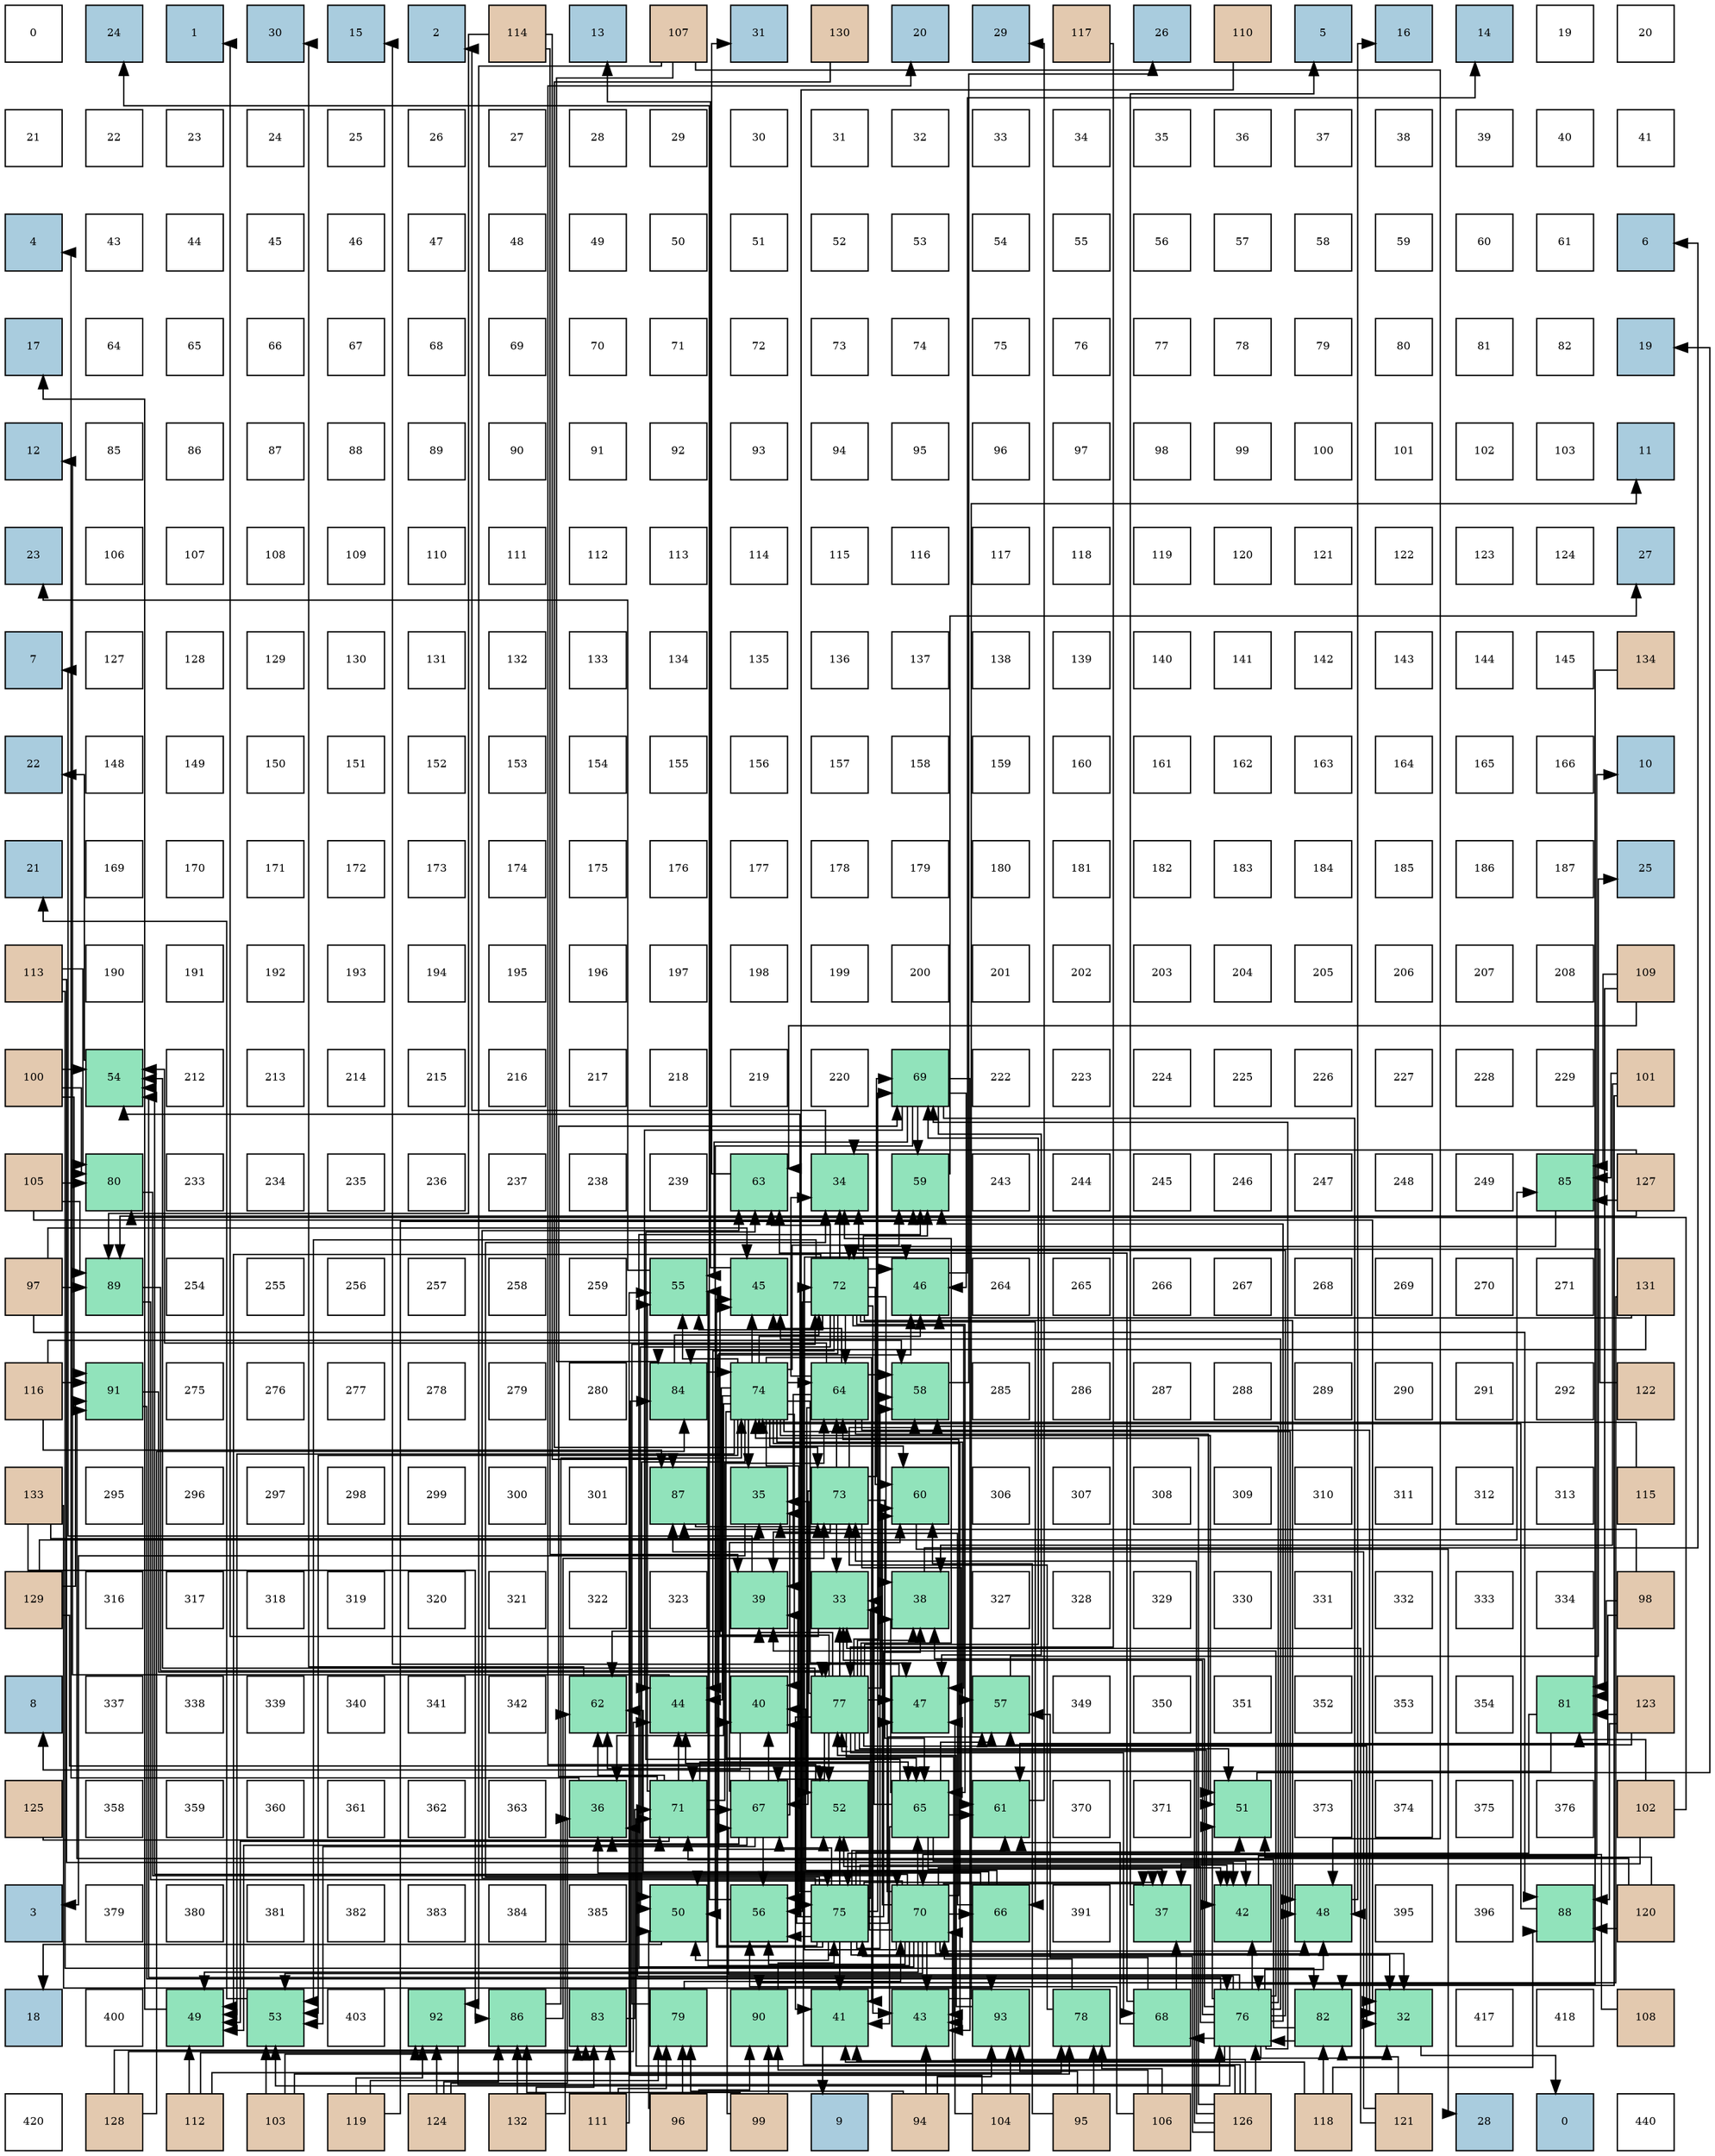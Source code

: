digraph layout{
 rankdir=TB;
 splines=ortho;
 node [style=filled shape=square fixedsize=true width=0.6];
0[label="0", fontsize=8, fillcolor="#ffffff"];
1[label="24", fontsize=8, fillcolor="#a9ccde"];
2[label="1", fontsize=8, fillcolor="#a9ccde"];
3[label="30", fontsize=8, fillcolor="#a9ccde"];
4[label="15", fontsize=8, fillcolor="#a9ccde"];
5[label="2", fontsize=8, fillcolor="#a9ccde"];
6[label="114", fontsize=8, fillcolor="#e3c9af"];
7[label="13", fontsize=8, fillcolor="#a9ccde"];
8[label="107", fontsize=8, fillcolor="#e3c9af"];
9[label="31", fontsize=8, fillcolor="#a9ccde"];
10[label="130", fontsize=8, fillcolor="#e3c9af"];
11[label="20", fontsize=8, fillcolor="#a9ccde"];
12[label="29", fontsize=8, fillcolor="#a9ccde"];
13[label="117", fontsize=8, fillcolor="#e3c9af"];
14[label="26", fontsize=8, fillcolor="#a9ccde"];
15[label="110", fontsize=8, fillcolor="#e3c9af"];
16[label="5", fontsize=8, fillcolor="#a9ccde"];
17[label="16", fontsize=8, fillcolor="#a9ccde"];
18[label="14", fontsize=8, fillcolor="#a9ccde"];
19[label="19", fontsize=8, fillcolor="#ffffff"];
20[label="20", fontsize=8, fillcolor="#ffffff"];
21[label="21", fontsize=8, fillcolor="#ffffff"];
22[label="22", fontsize=8, fillcolor="#ffffff"];
23[label="23", fontsize=8, fillcolor="#ffffff"];
24[label="24", fontsize=8, fillcolor="#ffffff"];
25[label="25", fontsize=8, fillcolor="#ffffff"];
26[label="26", fontsize=8, fillcolor="#ffffff"];
27[label="27", fontsize=8, fillcolor="#ffffff"];
28[label="28", fontsize=8, fillcolor="#ffffff"];
29[label="29", fontsize=8, fillcolor="#ffffff"];
30[label="30", fontsize=8, fillcolor="#ffffff"];
31[label="31", fontsize=8, fillcolor="#ffffff"];
32[label="32", fontsize=8, fillcolor="#ffffff"];
33[label="33", fontsize=8, fillcolor="#ffffff"];
34[label="34", fontsize=8, fillcolor="#ffffff"];
35[label="35", fontsize=8, fillcolor="#ffffff"];
36[label="36", fontsize=8, fillcolor="#ffffff"];
37[label="37", fontsize=8, fillcolor="#ffffff"];
38[label="38", fontsize=8, fillcolor="#ffffff"];
39[label="39", fontsize=8, fillcolor="#ffffff"];
40[label="40", fontsize=8, fillcolor="#ffffff"];
41[label="41", fontsize=8, fillcolor="#ffffff"];
42[label="4", fontsize=8, fillcolor="#a9ccde"];
43[label="43", fontsize=8, fillcolor="#ffffff"];
44[label="44", fontsize=8, fillcolor="#ffffff"];
45[label="45", fontsize=8, fillcolor="#ffffff"];
46[label="46", fontsize=8, fillcolor="#ffffff"];
47[label="47", fontsize=8, fillcolor="#ffffff"];
48[label="48", fontsize=8, fillcolor="#ffffff"];
49[label="49", fontsize=8, fillcolor="#ffffff"];
50[label="50", fontsize=8, fillcolor="#ffffff"];
51[label="51", fontsize=8, fillcolor="#ffffff"];
52[label="52", fontsize=8, fillcolor="#ffffff"];
53[label="53", fontsize=8, fillcolor="#ffffff"];
54[label="54", fontsize=8, fillcolor="#ffffff"];
55[label="55", fontsize=8, fillcolor="#ffffff"];
56[label="56", fontsize=8, fillcolor="#ffffff"];
57[label="57", fontsize=8, fillcolor="#ffffff"];
58[label="58", fontsize=8, fillcolor="#ffffff"];
59[label="59", fontsize=8, fillcolor="#ffffff"];
60[label="60", fontsize=8, fillcolor="#ffffff"];
61[label="61", fontsize=8, fillcolor="#ffffff"];
62[label="6", fontsize=8, fillcolor="#a9ccde"];
63[label="17", fontsize=8, fillcolor="#a9ccde"];
64[label="64", fontsize=8, fillcolor="#ffffff"];
65[label="65", fontsize=8, fillcolor="#ffffff"];
66[label="66", fontsize=8, fillcolor="#ffffff"];
67[label="67", fontsize=8, fillcolor="#ffffff"];
68[label="68", fontsize=8, fillcolor="#ffffff"];
69[label="69", fontsize=8, fillcolor="#ffffff"];
70[label="70", fontsize=8, fillcolor="#ffffff"];
71[label="71", fontsize=8, fillcolor="#ffffff"];
72[label="72", fontsize=8, fillcolor="#ffffff"];
73[label="73", fontsize=8, fillcolor="#ffffff"];
74[label="74", fontsize=8, fillcolor="#ffffff"];
75[label="75", fontsize=8, fillcolor="#ffffff"];
76[label="76", fontsize=8, fillcolor="#ffffff"];
77[label="77", fontsize=8, fillcolor="#ffffff"];
78[label="78", fontsize=8, fillcolor="#ffffff"];
79[label="79", fontsize=8, fillcolor="#ffffff"];
80[label="80", fontsize=8, fillcolor="#ffffff"];
81[label="81", fontsize=8, fillcolor="#ffffff"];
82[label="82", fontsize=8, fillcolor="#ffffff"];
83[label="19", fontsize=8, fillcolor="#a9ccde"];
84[label="12", fontsize=8, fillcolor="#a9ccde"];
85[label="85", fontsize=8, fillcolor="#ffffff"];
86[label="86", fontsize=8, fillcolor="#ffffff"];
87[label="87", fontsize=8, fillcolor="#ffffff"];
88[label="88", fontsize=8, fillcolor="#ffffff"];
89[label="89", fontsize=8, fillcolor="#ffffff"];
90[label="90", fontsize=8, fillcolor="#ffffff"];
91[label="91", fontsize=8, fillcolor="#ffffff"];
92[label="92", fontsize=8, fillcolor="#ffffff"];
93[label="93", fontsize=8, fillcolor="#ffffff"];
94[label="94", fontsize=8, fillcolor="#ffffff"];
95[label="95", fontsize=8, fillcolor="#ffffff"];
96[label="96", fontsize=8, fillcolor="#ffffff"];
97[label="97", fontsize=8, fillcolor="#ffffff"];
98[label="98", fontsize=8, fillcolor="#ffffff"];
99[label="99", fontsize=8, fillcolor="#ffffff"];
100[label="100", fontsize=8, fillcolor="#ffffff"];
101[label="101", fontsize=8, fillcolor="#ffffff"];
102[label="102", fontsize=8, fillcolor="#ffffff"];
103[label="103", fontsize=8, fillcolor="#ffffff"];
104[label="11", fontsize=8, fillcolor="#a9ccde"];
105[label="23", fontsize=8, fillcolor="#a9ccde"];
106[label="106", fontsize=8, fillcolor="#ffffff"];
107[label="107", fontsize=8, fillcolor="#ffffff"];
108[label="108", fontsize=8, fillcolor="#ffffff"];
109[label="109", fontsize=8, fillcolor="#ffffff"];
110[label="110", fontsize=8, fillcolor="#ffffff"];
111[label="111", fontsize=8, fillcolor="#ffffff"];
112[label="112", fontsize=8, fillcolor="#ffffff"];
113[label="113", fontsize=8, fillcolor="#ffffff"];
114[label="114", fontsize=8, fillcolor="#ffffff"];
115[label="115", fontsize=8, fillcolor="#ffffff"];
116[label="116", fontsize=8, fillcolor="#ffffff"];
117[label="117", fontsize=8, fillcolor="#ffffff"];
118[label="118", fontsize=8, fillcolor="#ffffff"];
119[label="119", fontsize=8, fillcolor="#ffffff"];
120[label="120", fontsize=8, fillcolor="#ffffff"];
121[label="121", fontsize=8, fillcolor="#ffffff"];
122[label="122", fontsize=8, fillcolor="#ffffff"];
123[label="123", fontsize=8, fillcolor="#ffffff"];
124[label="124", fontsize=8, fillcolor="#ffffff"];
125[label="27", fontsize=8, fillcolor="#a9ccde"];
126[label="7", fontsize=8, fillcolor="#a9ccde"];
127[label="127", fontsize=8, fillcolor="#ffffff"];
128[label="128", fontsize=8, fillcolor="#ffffff"];
129[label="129", fontsize=8, fillcolor="#ffffff"];
130[label="130", fontsize=8, fillcolor="#ffffff"];
131[label="131", fontsize=8, fillcolor="#ffffff"];
132[label="132", fontsize=8, fillcolor="#ffffff"];
133[label="133", fontsize=8, fillcolor="#ffffff"];
134[label="134", fontsize=8, fillcolor="#ffffff"];
135[label="135", fontsize=8, fillcolor="#ffffff"];
136[label="136", fontsize=8, fillcolor="#ffffff"];
137[label="137", fontsize=8, fillcolor="#ffffff"];
138[label="138", fontsize=8, fillcolor="#ffffff"];
139[label="139", fontsize=8, fillcolor="#ffffff"];
140[label="140", fontsize=8, fillcolor="#ffffff"];
141[label="141", fontsize=8, fillcolor="#ffffff"];
142[label="142", fontsize=8, fillcolor="#ffffff"];
143[label="143", fontsize=8, fillcolor="#ffffff"];
144[label="144", fontsize=8, fillcolor="#ffffff"];
145[label="145", fontsize=8, fillcolor="#ffffff"];
146[label="134", fontsize=8, fillcolor="#e3c9af"];
147[label="22", fontsize=8, fillcolor="#a9ccde"];
148[label="148", fontsize=8, fillcolor="#ffffff"];
149[label="149", fontsize=8, fillcolor="#ffffff"];
150[label="150", fontsize=8, fillcolor="#ffffff"];
151[label="151", fontsize=8, fillcolor="#ffffff"];
152[label="152", fontsize=8, fillcolor="#ffffff"];
153[label="153", fontsize=8, fillcolor="#ffffff"];
154[label="154", fontsize=8, fillcolor="#ffffff"];
155[label="155", fontsize=8, fillcolor="#ffffff"];
156[label="156", fontsize=8, fillcolor="#ffffff"];
157[label="157", fontsize=8, fillcolor="#ffffff"];
158[label="158", fontsize=8, fillcolor="#ffffff"];
159[label="159", fontsize=8, fillcolor="#ffffff"];
160[label="160", fontsize=8, fillcolor="#ffffff"];
161[label="161", fontsize=8, fillcolor="#ffffff"];
162[label="162", fontsize=8, fillcolor="#ffffff"];
163[label="163", fontsize=8, fillcolor="#ffffff"];
164[label="164", fontsize=8, fillcolor="#ffffff"];
165[label="165", fontsize=8, fillcolor="#ffffff"];
166[label="166", fontsize=8, fillcolor="#ffffff"];
167[label="10", fontsize=8, fillcolor="#a9ccde"];
168[label="21", fontsize=8, fillcolor="#a9ccde"];
169[label="169", fontsize=8, fillcolor="#ffffff"];
170[label="170", fontsize=8, fillcolor="#ffffff"];
171[label="171", fontsize=8, fillcolor="#ffffff"];
172[label="172", fontsize=8, fillcolor="#ffffff"];
173[label="173", fontsize=8, fillcolor="#ffffff"];
174[label="174", fontsize=8, fillcolor="#ffffff"];
175[label="175", fontsize=8, fillcolor="#ffffff"];
176[label="176", fontsize=8, fillcolor="#ffffff"];
177[label="177", fontsize=8, fillcolor="#ffffff"];
178[label="178", fontsize=8, fillcolor="#ffffff"];
179[label="179", fontsize=8, fillcolor="#ffffff"];
180[label="180", fontsize=8, fillcolor="#ffffff"];
181[label="181", fontsize=8, fillcolor="#ffffff"];
182[label="182", fontsize=8, fillcolor="#ffffff"];
183[label="183", fontsize=8, fillcolor="#ffffff"];
184[label="184", fontsize=8, fillcolor="#ffffff"];
185[label="185", fontsize=8, fillcolor="#ffffff"];
186[label="186", fontsize=8, fillcolor="#ffffff"];
187[label="187", fontsize=8, fillcolor="#ffffff"];
188[label="25", fontsize=8, fillcolor="#a9ccde"];
189[label="113", fontsize=8, fillcolor="#e3c9af"];
190[label="190", fontsize=8, fillcolor="#ffffff"];
191[label="191", fontsize=8, fillcolor="#ffffff"];
192[label="192", fontsize=8, fillcolor="#ffffff"];
193[label="193", fontsize=8, fillcolor="#ffffff"];
194[label="194", fontsize=8, fillcolor="#ffffff"];
195[label="195", fontsize=8, fillcolor="#ffffff"];
196[label="196", fontsize=8, fillcolor="#ffffff"];
197[label="197", fontsize=8, fillcolor="#ffffff"];
198[label="198", fontsize=8, fillcolor="#ffffff"];
199[label="199", fontsize=8, fillcolor="#ffffff"];
200[label="200", fontsize=8, fillcolor="#ffffff"];
201[label="201", fontsize=8, fillcolor="#ffffff"];
202[label="202", fontsize=8, fillcolor="#ffffff"];
203[label="203", fontsize=8, fillcolor="#ffffff"];
204[label="204", fontsize=8, fillcolor="#ffffff"];
205[label="205", fontsize=8, fillcolor="#ffffff"];
206[label="206", fontsize=8, fillcolor="#ffffff"];
207[label="207", fontsize=8, fillcolor="#ffffff"];
208[label="208", fontsize=8, fillcolor="#ffffff"];
209[label="109", fontsize=8, fillcolor="#e3c9af"];
210[label="100", fontsize=8, fillcolor="#e3c9af"];
211[label="54", fontsize=8, fillcolor="#91e3bb"];
212[label="212", fontsize=8, fillcolor="#ffffff"];
213[label="213", fontsize=8, fillcolor="#ffffff"];
214[label="214", fontsize=8, fillcolor="#ffffff"];
215[label="215", fontsize=8, fillcolor="#ffffff"];
216[label="216", fontsize=8, fillcolor="#ffffff"];
217[label="217", fontsize=8, fillcolor="#ffffff"];
218[label="218", fontsize=8, fillcolor="#ffffff"];
219[label="219", fontsize=8, fillcolor="#ffffff"];
220[label="220", fontsize=8, fillcolor="#ffffff"];
221[label="69", fontsize=8, fillcolor="#91e3bb"];
222[label="222", fontsize=8, fillcolor="#ffffff"];
223[label="223", fontsize=8, fillcolor="#ffffff"];
224[label="224", fontsize=8, fillcolor="#ffffff"];
225[label="225", fontsize=8, fillcolor="#ffffff"];
226[label="226", fontsize=8, fillcolor="#ffffff"];
227[label="227", fontsize=8, fillcolor="#ffffff"];
228[label="228", fontsize=8, fillcolor="#ffffff"];
229[label="229", fontsize=8, fillcolor="#ffffff"];
230[label="101", fontsize=8, fillcolor="#e3c9af"];
231[label="105", fontsize=8, fillcolor="#e3c9af"];
232[label="80", fontsize=8, fillcolor="#91e3bb"];
233[label="233", fontsize=8, fillcolor="#ffffff"];
234[label="234", fontsize=8, fillcolor="#ffffff"];
235[label="235", fontsize=8, fillcolor="#ffffff"];
236[label="236", fontsize=8, fillcolor="#ffffff"];
237[label="237", fontsize=8, fillcolor="#ffffff"];
238[label="238", fontsize=8, fillcolor="#ffffff"];
239[label="239", fontsize=8, fillcolor="#ffffff"];
240[label="63", fontsize=8, fillcolor="#91e3bb"];
241[label="34", fontsize=8, fillcolor="#91e3bb"];
242[label="59", fontsize=8, fillcolor="#91e3bb"];
243[label="243", fontsize=8, fillcolor="#ffffff"];
244[label="244", fontsize=8, fillcolor="#ffffff"];
245[label="245", fontsize=8, fillcolor="#ffffff"];
246[label="246", fontsize=8, fillcolor="#ffffff"];
247[label="247", fontsize=8, fillcolor="#ffffff"];
248[label="248", fontsize=8, fillcolor="#ffffff"];
249[label="249", fontsize=8, fillcolor="#ffffff"];
250[label="85", fontsize=8, fillcolor="#91e3bb"];
251[label="127", fontsize=8, fillcolor="#e3c9af"];
252[label="97", fontsize=8, fillcolor="#e3c9af"];
253[label="89", fontsize=8, fillcolor="#91e3bb"];
254[label="254", fontsize=8, fillcolor="#ffffff"];
255[label="255", fontsize=8, fillcolor="#ffffff"];
256[label="256", fontsize=8, fillcolor="#ffffff"];
257[label="257", fontsize=8, fillcolor="#ffffff"];
258[label="258", fontsize=8, fillcolor="#ffffff"];
259[label="259", fontsize=8, fillcolor="#ffffff"];
260[label="55", fontsize=8, fillcolor="#91e3bb"];
261[label="45", fontsize=8, fillcolor="#91e3bb"];
262[label="72", fontsize=8, fillcolor="#91e3bb"];
263[label="46", fontsize=8, fillcolor="#91e3bb"];
264[label="264", fontsize=8, fillcolor="#ffffff"];
265[label="265", fontsize=8, fillcolor="#ffffff"];
266[label="266", fontsize=8, fillcolor="#ffffff"];
267[label="267", fontsize=8, fillcolor="#ffffff"];
268[label="268", fontsize=8, fillcolor="#ffffff"];
269[label="269", fontsize=8, fillcolor="#ffffff"];
270[label="270", fontsize=8, fillcolor="#ffffff"];
271[label="271", fontsize=8, fillcolor="#ffffff"];
272[label="131", fontsize=8, fillcolor="#e3c9af"];
273[label="116", fontsize=8, fillcolor="#e3c9af"];
274[label="91", fontsize=8, fillcolor="#91e3bb"];
275[label="275", fontsize=8, fillcolor="#ffffff"];
276[label="276", fontsize=8, fillcolor="#ffffff"];
277[label="277", fontsize=8, fillcolor="#ffffff"];
278[label="278", fontsize=8, fillcolor="#ffffff"];
279[label="279", fontsize=8, fillcolor="#ffffff"];
280[label="280", fontsize=8, fillcolor="#ffffff"];
281[label="84", fontsize=8, fillcolor="#91e3bb"];
282[label="74", fontsize=8, fillcolor="#91e3bb"];
283[label="64", fontsize=8, fillcolor="#91e3bb"];
284[label="58", fontsize=8, fillcolor="#91e3bb"];
285[label="285", fontsize=8, fillcolor="#ffffff"];
286[label="286", fontsize=8, fillcolor="#ffffff"];
287[label="287", fontsize=8, fillcolor="#ffffff"];
288[label="288", fontsize=8, fillcolor="#ffffff"];
289[label="289", fontsize=8, fillcolor="#ffffff"];
290[label="290", fontsize=8, fillcolor="#ffffff"];
291[label="291", fontsize=8, fillcolor="#ffffff"];
292[label="292", fontsize=8, fillcolor="#ffffff"];
293[label="122", fontsize=8, fillcolor="#e3c9af"];
294[label="133", fontsize=8, fillcolor="#e3c9af"];
295[label="295", fontsize=8, fillcolor="#ffffff"];
296[label="296", fontsize=8, fillcolor="#ffffff"];
297[label="297", fontsize=8, fillcolor="#ffffff"];
298[label="298", fontsize=8, fillcolor="#ffffff"];
299[label="299", fontsize=8, fillcolor="#ffffff"];
300[label="300", fontsize=8, fillcolor="#ffffff"];
301[label="301", fontsize=8, fillcolor="#ffffff"];
302[label="87", fontsize=8, fillcolor="#91e3bb"];
303[label="35", fontsize=8, fillcolor="#91e3bb"];
304[label="73", fontsize=8, fillcolor="#91e3bb"];
305[label="60", fontsize=8, fillcolor="#91e3bb"];
306[label="306", fontsize=8, fillcolor="#ffffff"];
307[label="307", fontsize=8, fillcolor="#ffffff"];
308[label="308", fontsize=8, fillcolor="#ffffff"];
309[label="309", fontsize=8, fillcolor="#ffffff"];
310[label="310", fontsize=8, fillcolor="#ffffff"];
311[label="311", fontsize=8, fillcolor="#ffffff"];
312[label="312", fontsize=8, fillcolor="#ffffff"];
313[label="313", fontsize=8, fillcolor="#ffffff"];
314[label="115", fontsize=8, fillcolor="#e3c9af"];
315[label="129", fontsize=8, fillcolor="#e3c9af"];
316[label="316", fontsize=8, fillcolor="#ffffff"];
317[label="317", fontsize=8, fillcolor="#ffffff"];
318[label="318", fontsize=8, fillcolor="#ffffff"];
319[label="319", fontsize=8, fillcolor="#ffffff"];
320[label="320", fontsize=8, fillcolor="#ffffff"];
321[label="321", fontsize=8, fillcolor="#ffffff"];
322[label="322", fontsize=8, fillcolor="#ffffff"];
323[label="323", fontsize=8, fillcolor="#ffffff"];
324[label="39", fontsize=8, fillcolor="#91e3bb"];
325[label="33", fontsize=8, fillcolor="#91e3bb"];
326[label="38", fontsize=8, fillcolor="#91e3bb"];
327[label="327", fontsize=8, fillcolor="#ffffff"];
328[label="328", fontsize=8, fillcolor="#ffffff"];
329[label="329", fontsize=8, fillcolor="#ffffff"];
330[label="330", fontsize=8, fillcolor="#ffffff"];
331[label="331", fontsize=8, fillcolor="#ffffff"];
332[label="332", fontsize=8, fillcolor="#ffffff"];
333[label="333", fontsize=8, fillcolor="#ffffff"];
334[label="334", fontsize=8, fillcolor="#ffffff"];
335[label="98", fontsize=8, fillcolor="#e3c9af"];
336[label="8", fontsize=8, fillcolor="#a9ccde"];
337[label="337", fontsize=8, fillcolor="#ffffff"];
338[label="338", fontsize=8, fillcolor="#ffffff"];
339[label="339", fontsize=8, fillcolor="#ffffff"];
340[label="340", fontsize=8, fillcolor="#ffffff"];
341[label="341", fontsize=8, fillcolor="#ffffff"];
342[label="342", fontsize=8, fillcolor="#ffffff"];
343[label="62", fontsize=8, fillcolor="#91e3bb"];
344[label="44", fontsize=8, fillcolor="#91e3bb"];
345[label="40", fontsize=8, fillcolor="#91e3bb"];
346[label="77", fontsize=8, fillcolor="#91e3bb"];
347[label="47", fontsize=8, fillcolor="#91e3bb"];
348[label="57", fontsize=8, fillcolor="#91e3bb"];
349[label="349", fontsize=8, fillcolor="#ffffff"];
350[label="350", fontsize=8, fillcolor="#ffffff"];
351[label="351", fontsize=8, fillcolor="#ffffff"];
352[label="352", fontsize=8, fillcolor="#ffffff"];
353[label="353", fontsize=8, fillcolor="#ffffff"];
354[label="354", fontsize=8, fillcolor="#ffffff"];
355[label="81", fontsize=8, fillcolor="#91e3bb"];
356[label="123", fontsize=8, fillcolor="#e3c9af"];
357[label="125", fontsize=8, fillcolor="#e3c9af"];
358[label="358", fontsize=8, fillcolor="#ffffff"];
359[label="359", fontsize=8, fillcolor="#ffffff"];
360[label="360", fontsize=8, fillcolor="#ffffff"];
361[label="361", fontsize=8, fillcolor="#ffffff"];
362[label="362", fontsize=8, fillcolor="#ffffff"];
363[label="363", fontsize=8, fillcolor="#ffffff"];
364[label="36", fontsize=8, fillcolor="#91e3bb"];
365[label="71", fontsize=8, fillcolor="#91e3bb"];
366[label="67", fontsize=8, fillcolor="#91e3bb"];
367[label="52", fontsize=8, fillcolor="#91e3bb"];
368[label="65", fontsize=8, fillcolor="#91e3bb"];
369[label="61", fontsize=8, fillcolor="#91e3bb"];
370[label="370", fontsize=8, fillcolor="#ffffff"];
371[label="371", fontsize=8, fillcolor="#ffffff"];
372[label="51", fontsize=8, fillcolor="#91e3bb"];
373[label="373", fontsize=8, fillcolor="#ffffff"];
374[label="374", fontsize=8, fillcolor="#ffffff"];
375[label="375", fontsize=8, fillcolor="#ffffff"];
376[label="376", fontsize=8, fillcolor="#ffffff"];
377[label="102", fontsize=8, fillcolor="#e3c9af"];
378[label="3", fontsize=8, fillcolor="#a9ccde"];
379[label="379", fontsize=8, fillcolor="#ffffff"];
380[label="380", fontsize=8, fillcolor="#ffffff"];
381[label="381", fontsize=8, fillcolor="#ffffff"];
382[label="382", fontsize=8, fillcolor="#ffffff"];
383[label="383", fontsize=8, fillcolor="#ffffff"];
384[label="384", fontsize=8, fillcolor="#ffffff"];
385[label="385", fontsize=8, fillcolor="#ffffff"];
386[label="50", fontsize=8, fillcolor="#91e3bb"];
387[label="56", fontsize=8, fillcolor="#91e3bb"];
388[label="75", fontsize=8, fillcolor="#91e3bb"];
389[label="70", fontsize=8, fillcolor="#91e3bb"];
390[label="66", fontsize=8, fillcolor="#91e3bb"];
391[label="391", fontsize=8, fillcolor="#ffffff"];
392[label="37", fontsize=8, fillcolor="#91e3bb"];
393[label="42", fontsize=8, fillcolor="#91e3bb"];
394[label="48", fontsize=8, fillcolor="#91e3bb"];
395[label="395", fontsize=8, fillcolor="#ffffff"];
396[label="396", fontsize=8, fillcolor="#ffffff"];
397[label="88", fontsize=8, fillcolor="#91e3bb"];
398[label="120", fontsize=8, fillcolor="#e3c9af"];
399[label="18", fontsize=8, fillcolor="#a9ccde"];
400[label="400", fontsize=8, fillcolor="#ffffff"];
401[label="49", fontsize=8, fillcolor="#91e3bb"];
402[label="53", fontsize=8, fillcolor="#91e3bb"];
403[label="403", fontsize=8, fillcolor="#ffffff"];
404[label="92", fontsize=8, fillcolor="#91e3bb"];
405[label="86", fontsize=8, fillcolor="#91e3bb"];
406[label="83", fontsize=8, fillcolor="#91e3bb"];
407[label="79", fontsize=8, fillcolor="#91e3bb"];
408[label="90", fontsize=8, fillcolor="#91e3bb"];
409[label="41", fontsize=8, fillcolor="#91e3bb"];
410[label="43", fontsize=8, fillcolor="#91e3bb"];
411[label="93", fontsize=8, fillcolor="#91e3bb"];
412[label="78", fontsize=8, fillcolor="#91e3bb"];
413[label="68", fontsize=8, fillcolor="#91e3bb"];
414[label="76", fontsize=8, fillcolor="#91e3bb"];
415[label="82", fontsize=8, fillcolor="#91e3bb"];
416[label="32", fontsize=8, fillcolor="#91e3bb"];
417[label="417", fontsize=8, fillcolor="#ffffff"];
418[label="418", fontsize=8, fillcolor="#ffffff"];
419[label="108", fontsize=8, fillcolor="#e3c9af"];
420[label="420", fontsize=8, fillcolor="#ffffff"];
421[label="128", fontsize=8, fillcolor="#e3c9af"];
422[label="112", fontsize=8, fillcolor="#e3c9af"];
423[label="103", fontsize=8, fillcolor="#e3c9af"];
424[label="119", fontsize=8, fillcolor="#e3c9af"];
425[label="124", fontsize=8, fillcolor="#e3c9af"];
426[label="132", fontsize=8, fillcolor="#e3c9af"];
427[label="111", fontsize=8, fillcolor="#e3c9af"];
428[label="96", fontsize=8, fillcolor="#e3c9af"];
429[label="99", fontsize=8, fillcolor="#e3c9af"];
430[label="9", fontsize=8, fillcolor="#a9ccde"];
431[label="94", fontsize=8, fillcolor="#e3c9af"];
432[label="104", fontsize=8, fillcolor="#e3c9af"];
433[label="95", fontsize=8, fillcolor="#e3c9af"];
434[label="106", fontsize=8, fillcolor="#e3c9af"];
435[label="126", fontsize=8, fillcolor="#e3c9af"];
436[label="118", fontsize=8, fillcolor="#e3c9af"];
437[label="121", fontsize=8, fillcolor="#e3c9af"];
438[label="28", fontsize=8, fillcolor="#a9ccde"];
439[label="0", fontsize=8, fillcolor="#a9ccde"];
440[label="440", fontsize=8, fillcolor="#ffffff"];
edge [constraint=false, style=vis];416 -> 439;
325 -> 2;
241 -> 5;
303 -> 378;
364 -> 42;
392 -> 16;
326 -> 62;
324 -> 126;
345 -> 336;
409 -> 430;
393 -> 167;
410 -> 104;
344 -> 84;
261 -> 7;
263 -> 18;
347 -> 4;
394 -> 17;
401 -> 63;
386 -> 399;
372 -> 83;
367 -> 11;
402 -> 168;
211 -> 147;
260 -> 105;
387 -> 1;
348 -> 188;
284 -> 14;
242 -> 125;
305 -> 438;
369 -> 12;
343 -> 3;
240 -> 9;
283 -> 416;
283 -> 241;
283 -> 324;
283 -> 261;
283 -> 372;
283 -> 367;
283 -> 211;
283 -> 284;
368 -> 325;
368 -> 392;
368 -> 326;
368 -> 409;
368 -> 393;
368 -> 348;
368 -> 369;
368 -> 240;
390 -> 303;
390 -> 364;
390 -> 345;
390 -> 343;
366 -> 303;
366 -> 364;
366 -> 345;
366 -> 401;
366 -> 402;
366 -> 387;
366 -> 305;
366 -> 343;
413 -> 392;
413 -> 348;
413 -> 369;
413 -> 240;
221 -> 410;
221 -> 344;
221 -> 263;
221 -> 347;
221 -> 394;
221 -> 386;
221 -> 260;
221 -> 242;
389 -> 416;
389 -> 392;
389 -> 393;
389 -> 410;
389 -> 344;
389 -> 263;
389 -> 347;
389 -> 394;
389 -> 401;
389 -> 386;
389 -> 402;
389 -> 211;
389 -> 260;
389 -> 387;
389 -> 242;
389 -> 305;
389 -> 283;
389 -> 368;
389 -> 390;
365 -> 344;
365 -> 401;
365 -> 260;
365 -> 343;
365 -> 283;
365 -> 368;
365 -> 366;
365 -> 221;
262 -> 241;
262 -> 326;
262 -> 410;
262 -> 344;
262 -> 263;
262 -> 347;
262 -> 394;
262 -> 401;
262 -> 386;
262 -> 367;
262 -> 402;
262 -> 260;
262 -> 387;
262 -> 242;
262 -> 305;
262 -> 240;
262 -> 283;
262 -> 368;
262 -> 390;
304 -> 325;
304 -> 324;
304 -> 284;
304 -> 369;
304 -> 283;
304 -> 368;
304 -> 366;
304 -> 221;
282 -> 303;
282 -> 364;
282 -> 345;
282 -> 409;
282 -> 410;
282 -> 344;
282 -> 261;
282 -> 263;
282 -> 347;
282 -> 394;
282 -> 401;
282 -> 386;
282 -> 372;
282 -> 402;
282 -> 260;
282 -> 387;
282 -> 348;
282 -> 242;
282 -> 305;
282 -> 343;
282 -> 283;
282 -> 368;
388 -> 416;
388 -> 325;
388 -> 241;
388 -> 392;
388 -> 326;
388 -> 324;
388 -> 345;
388 -> 409;
388 -> 393;
388 -> 261;
388 -> 263;
388 -> 386;
388 -> 372;
388 -> 367;
388 -> 211;
388 -> 387;
388 -> 348;
388 -> 284;
388 -> 369;
388 -> 240;
388 -> 366;
388 -> 221;
414 -> 416;
414 -> 325;
414 -> 241;
414 -> 364;
414 -> 326;
414 -> 324;
414 -> 409;
414 -> 393;
414 -> 261;
414 -> 394;
414 -> 372;
414 -> 367;
414 -> 402;
414 -> 211;
414 -> 284;
414 -> 242;
414 -> 366;
414 -> 413;
414 -> 221;
346 -> 416;
346 -> 325;
346 -> 241;
346 -> 303;
346 -> 326;
346 -> 324;
346 -> 409;
346 -> 393;
346 -> 410;
346 -> 261;
346 -> 347;
346 -> 372;
346 -> 367;
346 -> 211;
346 -> 284;
346 -> 305;
346 -> 366;
346 -> 413;
346 -> 221;
412 -> 389;
412 -> 304;
407 -> 389;
407 -> 262;
232 -> 389;
355 -> 365;
355 -> 388;
415 -> 365;
415 -> 414;
406 -> 365;
281 -> 262;
281 -> 282;
250 -> 262;
405 -> 304;
405 -> 282;
302 -> 304;
397 -> 282;
253 -> 388;
253 -> 346;
408 -> 388;
274 -> 414;
274 -> 346;
404 -> 414;
411 -> 346;
431 -> 410;
431 -> 407;
431 -> 411;
433 -> 305;
433 -> 412;
433 -> 411;
428 -> 386;
428 -> 407;
428 -> 408;
252 -> 261;
252 -> 397;
252 -> 253;
335 -> 369;
335 -> 355;
335 -> 302;
429 -> 345;
429 -> 405;
429 -> 408;
210 -> 211;
210 -> 232;
210 -> 274;
230 -> 326;
230 -> 415;
230 -> 250;
377 -> 392;
377 -> 232;
377 -> 355;
423 -> 402;
423 -> 412;
423 -> 404;
432 -> 347;
432 -> 281;
432 -> 411;
231 -> 416;
231 -> 232;
231 -> 253;
434 -> 387;
434 -> 412;
434 -> 408;
8 -> 394;
8 -> 281;
8 -> 404;
419 -> 389;
209 -> 240;
209 -> 355;
209 -> 250;
15 -> 388;
427 -> 260;
427 -> 407;
427 -> 406;
422 -> 401;
422 -> 412;
422 -> 406;
189 -> 393;
189 -> 232;
189 -> 415;
6 -> 324;
6 -> 302;
6 -> 253;
314 -> 282;
273 -> 284;
273 -> 302;
273 -> 274;
13 -> 346;
436 -> 409;
436 -> 415;
436 -> 397;
424 -> 242;
424 -> 407;
424 -> 404;
398 -> 372;
398 -> 397;
398 -> 274;
437 -> 325;
437 -> 415;
437 -> 302;
293 -> 262;
356 -> 348;
356 -> 355;
356 -> 397;
425 -> 364;
425 -> 405;
425 -> 404;
357 -> 365;
435 -> 389;
435 -> 365;
435 -> 262;
435 -> 304;
435 -> 282;
435 -> 388;
435 -> 414;
435 -> 346;
251 -> 241;
251 -> 250;
251 -> 253;
421 -> 344;
421 -> 406;
421 -> 281;
315 -> 367;
315 -> 250;
315 -> 274;
10 -> 304;
272 -> 263;
272 -> 281;
272 -> 408;
426 -> 343;
426 -> 406;
426 -> 405;
294 -> 303;
294 -> 405;
294 -> 411;
146 -> 414;
edge [constraint=true, style=invis];
0 -> 21 -> 42 -> 63 -> 84 -> 105 -> 126 -> 147 -> 168 -> 189 -> 210 -> 231 -> 252 -> 273 -> 294 -> 315 -> 336 -> 357 -> 378 -> 399 -> 420;
1 -> 22 -> 43 -> 64 -> 85 -> 106 -> 127 -> 148 -> 169 -> 190 -> 211 -> 232 -> 253 -> 274 -> 295 -> 316 -> 337 -> 358 -> 379 -> 400 -> 421;
2 -> 23 -> 44 -> 65 -> 86 -> 107 -> 128 -> 149 -> 170 -> 191 -> 212 -> 233 -> 254 -> 275 -> 296 -> 317 -> 338 -> 359 -> 380 -> 401 -> 422;
3 -> 24 -> 45 -> 66 -> 87 -> 108 -> 129 -> 150 -> 171 -> 192 -> 213 -> 234 -> 255 -> 276 -> 297 -> 318 -> 339 -> 360 -> 381 -> 402 -> 423;
4 -> 25 -> 46 -> 67 -> 88 -> 109 -> 130 -> 151 -> 172 -> 193 -> 214 -> 235 -> 256 -> 277 -> 298 -> 319 -> 340 -> 361 -> 382 -> 403 -> 424;
5 -> 26 -> 47 -> 68 -> 89 -> 110 -> 131 -> 152 -> 173 -> 194 -> 215 -> 236 -> 257 -> 278 -> 299 -> 320 -> 341 -> 362 -> 383 -> 404 -> 425;
6 -> 27 -> 48 -> 69 -> 90 -> 111 -> 132 -> 153 -> 174 -> 195 -> 216 -> 237 -> 258 -> 279 -> 300 -> 321 -> 342 -> 363 -> 384 -> 405 -> 426;
7 -> 28 -> 49 -> 70 -> 91 -> 112 -> 133 -> 154 -> 175 -> 196 -> 217 -> 238 -> 259 -> 280 -> 301 -> 322 -> 343 -> 364 -> 385 -> 406 -> 427;
8 -> 29 -> 50 -> 71 -> 92 -> 113 -> 134 -> 155 -> 176 -> 197 -> 218 -> 239 -> 260 -> 281 -> 302 -> 323 -> 344 -> 365 -> 386 -> 407 -> 428;
9 -> 30 -> 51 -> 72 -> 93 -> 114 -> 135 -> 156 -> 177 -> 198 -> 219 -> 240 -> 261 -> 282 -> 303 -> 324 -> 345 -> 366 -> 387 -> 408 -> 429;
10 -> 31 -> 52 -> 73 -> 94 -> 115 -> 136 -> 157 -> 178 -> 199 -> 220 -> 241 -> 262 -> 283 -> 304 -> 325 -> 346 -> 367 -> 388 -> 409 -> 430;
11 -> 32 -> 53 -> 74 -> 95 -> 116 -> 137 -> 158 -> 179 -> 200 -> 221 -> 242 -> 263 -> 284 -> 305 -> 326 -> 347 -> 368 -> 389 -> 410 -> 431;
12 -> 33 -> 54 -> 75 -> 96 -> 117 -> 138 -> 159 -> 180 -> 201 -> 222 -> 243 -> 264 -> 285 -> 306 -> 327 -> 348 -> 369 -> 390 -> 411 -> 432;
13 -> 34 -> 55 -> 76 -> 97 -> 118 -> 139 -> 160 -> 181 -> 202 -> 223 -> 244 -> 265 -> 286 -> 307 -> 328 -> 349 -> 370 -> 391 -> 412 -> 433;
14 -> 35 -> 56 -> 77 -> 98 -> 119 -> 140 -> 161 -> 182 -> 203 -> 224 -> 245 -> 266 -> 287 -> 308 -> 329 -> 350 -> 371 -> 392 -> 413 -> 434;
15 -> 36 -> 57 -> 78 -> 99 -> 120 -> 141 -> 162 -> 183 -> 204 -> 225 -> 246 -> 267 -> 288 -> 309 -> 330 -> 351 -> 372 -> 393 -> 414 -> 435;
16 -> 37 -> 58 -> 79 -> 100 -> 121 -> 142 -> 163 -> 184 -> 205 -> 226 -> 247 -> 268 -> 289 -> 310 -> 331 -> 352 -> 373 -> 394 -> 415 -> 436;
17 -> 38 -> 59 -> 80 -> 101 -> 122 -> 143 -> 164 -> 185 -> 206 -> 227 -> 248 -> 269 -> 290 -> 311 -> 332 -> 353 -> 374 -> 395 -> 416 -> 437;
18 -> 39 -> 60 -> 81 -> 102 -> 123 -> 144 -> 165 -> 186 -> 207 -> 228 -> 249 -> 270 -> 291 -> 312 -> 333 -> 354 -> 375 -> 396 -> 417 -> 438;
19 -> 40 -> 61 -> 82 -> 103 -> 124 -> 145 -> 166 -> 187 -> 208 -> 229 -> 250 -> 271 -> 292 -> 313 -> 334 -> 355 -> 376 -> 397 -> 418 -> 439;
20 -> 41 -> 62 -> 83 -> 104 -> 125 -> 146 -> 167 -> 188 -> 209 -> 230 -> 251 -> 272 -> 293 -> 314 -> 335 -> 356 -> 377 -> 398 -> 419 -> 440;
rank = same {0 -> 1 -> 2 -> 3 -> 4 -> 5 -> 6 -> 7 -> 8 -> 9 -> 10 -> 11 -> 12 -> 13 -> 14 -> 15 -> 16 -> 17 -> 18 -> 19 -> 20};
rank = same {21 -> 22 -> 23 -> 24 -> 25 -> 26 -> 27 -> 28 -> 29 -> 30 -> 31 -> 32 -> 33 -> 34 -> 35 -> 36 -> 37 -> 38 -> 39 -> 40 -> 41};
rank = same {42 -> 43 -> 44 -> 45 -> 46 -> 47 -> 48 -> 49 -> 50 -> 51 -> 52 -> 53 -> 54 -> 55 -> 56 -> 57 -> 58 -> 59 -> 60 -> 61 -> 62};
rank = same {63 -> 64 -> 65 -> 66 -> 67 -> 68 -> 69 -> 70 -> 71 -> 72 -> 73 -> 74 -> 75 -> 76 -> 77 -> 78 -> 79 -> 80 -> 81 -> 82 -> 83};
rank = same {84 -> 85 -> 86 -> 87 -> 88 -> 89 -> 90 -> 91 -> 92 -> 93 -> 94 -> 95 -> 96 -> 97 -> 98 -> 99 -> 100 -> 101 -> 102 -> 103 -> 104};
rank = same {105 -> 106 -> 107 -> 108 -> 109 -> 110 -> 111 -> 112 -> 113 -> 114 -> 115 -> 116 -> 117 -> 118 -> 119 -> 120 -> 121 -> 122 -> 123 -> 124 -> 125};
rank = same {126 -> 127 -> 128 -> 129 -> 130 -> 131 -> 132 -> 133 -> 134 -> 135 -> 136 -> 137 -> 138 -> 139 -> 140 -> 141 -> 142 -> 143 -> 144 -> 145 -> 146};
rank = same {147 -> 148 -> 149 -> 150 -> 151 -> 152 -> 153 -> 154 -> 155 -> 156 -> 157 -> 158 -> 159 -> 160 -> 161 -> 162 -> 163 -> 164 -> 165 -> 166 -> 167};
rank = same {168 -> 169 -> 170 -> 171 -> 172 -> 173 -> 174 -> 175 -> 176 -> 177 -> 178 -> 179 -> 180 -> 181 -> 182 -> 183 -> 184 -> 185 -> 186 -> 187 -> 188};
rank = same {189 -> 190 -> 191 -> 192 -> 193 -> 194 -> 195 -> 196 -> 197 -> 198 -> 199 -> 200 -> 201 -> 202 -> 203 -> 204 -> 205 -> 206 -> 207 -> 208 -> 209};
rank = same {210 -> 211 -> 212 -> 213 -> 214 -> 215 -> 216 -> 217 -> 218 -> 219 -> 220 -> 221 -> 222 -> 223 -> 224 -> 225 -> 226 -> 227 -> 228 -> 229 -> 230};
rank = same {231 -> 232 -> 233 -> 234 -> 235 -> 236 -> 237 -> 238 -> 239 -> 240 -> 241 -> 242 -> 243 -> 244 -> 245 -> 246 -> 247 -> 248 -> 249 -> 250 -> 251};
rank = same {252 -> 253 -> 254 -> 255 -> 256 -> 257 -> 258 -> 259 -> 260 -> 261 -> 262 -> 263 -> 264 -> 265 -> 266 -> 267 -> 268 -> 269 -> 270 -> 271 -> 272};
rank = same {273 -> 274 -> 275 -> 276 -> 277 -> 278 -> 279 -> 280 -> 281 -> 282 -> 283 -> 284 -> 285 -> 286 -> 287 -> 288 -> 289 -> 290 -> 291 -> 292 -> 293};
rank = same {294 -> 295 -> 296 -> 297 -> 298 -> 299 -> 300 -> 301 -> 302 -> 303 -> 304 -> 305 -> 306 -> 307 -> 308 -> 309 -> 310 -> 311 -> 312 -> 313 -> 314};
rank = same {315 -> 316 -> 317 -> 318 -> 319 -> 320 -> 321 -> 322 -> 323 -> 324 -> 325 -> 326 -> 327 -> 328 -> 329 -> 330 -> 331 -> 332 -> 333 -> 334 -> 335};
rank = same {336 -> 337 -> 338 -> 339 -> 340 -> 341 -> 342 -> 343 -> 344 -> 345 -> 346 -> 347 -> 348 -> 349 -> 350 -> 351 -> 352 -> 353 -> 354 -> 355 -> 356};
rank = same {357 -> 358 -> 359 -> 360 -> 361 -> 362 -> 363 -> 364 -> 365 -> 366 -> 367 -> 368 -> 369 -> 370 -> 371 -> 372 -> 373 -> 374 -> 375 -> 376 -> 377};
rank = same {378 -> 379 -> 380 -> 381 -> 382 -> 383 -> 384 -> 385 -> 386 -> 387 -> 388 -> 389 -> 390 -> 391 -> 392 -> 393 -> 394 -> 395 -> 396 -> 397 -> 398};
rank = same {399 -> 400 -> 401 -> 402 -> 403 -> 404 -> 405 -> 406 -> 407 -> 408 -> 409 -> 410 -> 411 -> 412 -> 413 -> 414 -> 415 -> 416 -> 417 -> 418 -> 419};
rank = same {420 -> 421 -> 422 -> 423 -> 424 -> 425 -> 426 -> 427 -> 428 -> 429 -> 430 -> 431 -> 432 -> 433 -> 434 -> 435 -> 436 -> 437 -> 438 -> 439 -> 440};
}